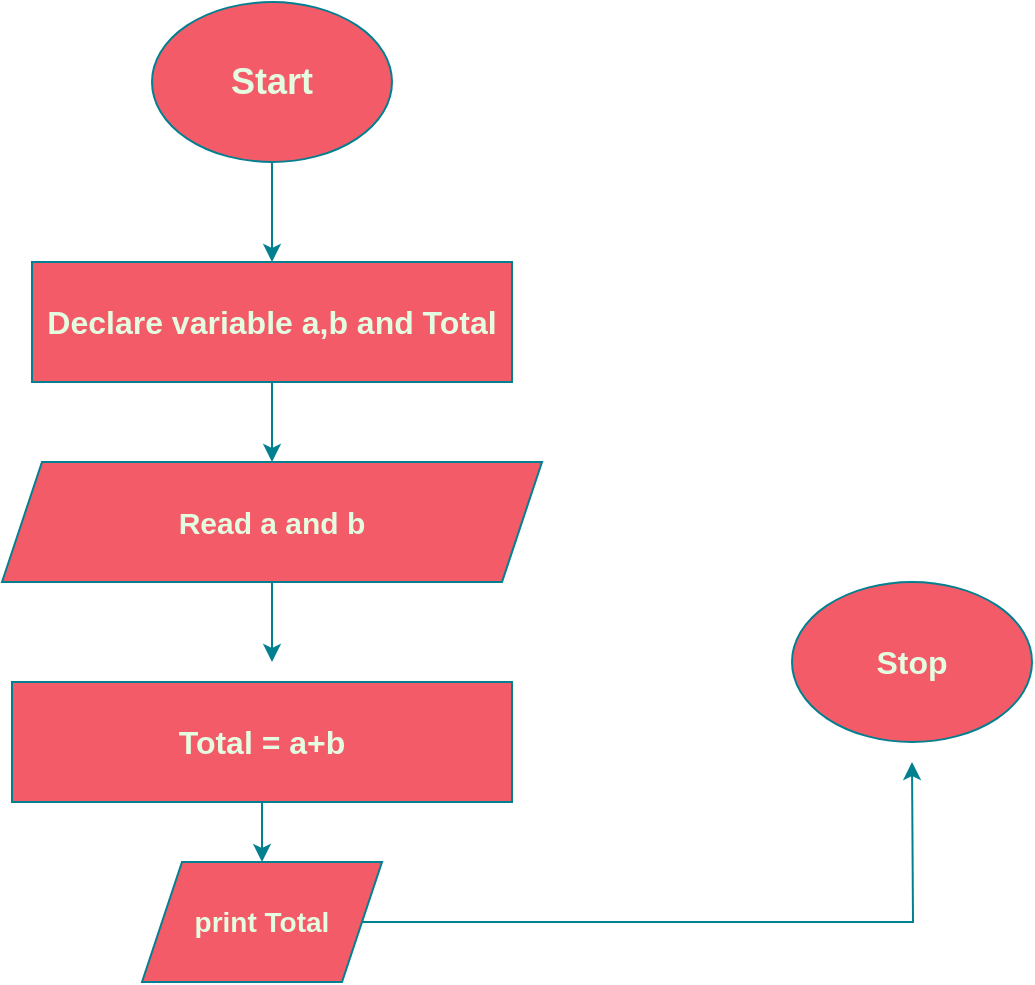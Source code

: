 <mxfile version="21.6.6" type="device">
  <diagram id="EYezKTaF6kszip-LmpPC" name="Page-1">
    <mxGraphModel dx="880" dy="1309" grid="1" gridSize="10" guides="1" tooltips="1" connect="1" arrows="1" fold="1" page="1" pageScale="1" pageWidth="1100" pageHeight="850" background="none" math="0" shadow="0">
      <root>
        <mxCell id="0" />
        <mxCell id="1" parent="0" />
        <mxCell id="jEGFKE7tPsHiPqjkNzsL-5" style="edgeStyle=orthogonalEdgeStyle;rounded=0;orthogonalLoop=1;jettySize=auto;html=1;exitX=0.5;exitY=1;exitDx=0;exitDy=0;entryX=0.5;entryY=0;entryDx=0;entryDy=0;strokeColor=#028090;fontColor=#E4FDE1;fillColor=#F45B69;" edge="1" parent="1" source="jEGFKE7tPsHiPqjkNzsL-1" target="jEGFKE7tPsHiPqjkNzsL-2">
          <mxGeometry relative="1" as="geometry" />
        </mxCell>
        <mxCell id="jEGFKE7tPsHiPqjkNzsL-1" value="&lt;b&gt;&lt;font style=&quot;font-size: 18px;&quot;&gt;Start&lt;/font&gt;&lt;/b&gt;" style="ellipse;whiteSpace=wrap;html=1;strokeColor=#028090;fontColor=#E4FDE1;fillColor=#F45B69;" vertex="1" parent="1">
          <mxGeometry x="380" y="-500" width="120" height="80" as="geometry" />
        </mxCell>
        <mxCell id="jEGFKE7tPsHiPqjkNzsL-6" style="edgeStyle=orthogonalEdgeStyle;rounded=0;orthogonalLoop=1;jettySize=auto;html=1;exitX=0.5;exitY=1;exitDx=0;exitDy=0;strokeColor=#028090;fontColor=#E4FDE1;fillColor=#F45B69;" edge="1" parent="1" source="jEGFKE7tPsHiPqjkNzsL-2">
          <mxGeometry relative="1" as="geometry">
            <mxPoint x="440" y="-270" as="targetPoint" />
          </mxGeometry>
        </mxCell>
        <mxCell id="jEGFKE7tPsHiPqjkNzsL-2" value="&lt;b&gt;&lt;font style=&quot;font-size: 16px;&quot;&gt;Declare variable a,b and Total&lt;/font&gt;&lt;/b&gt;" style="rounded=0;whiteSpace=wrap;html=1;strokeColor=#028090;fontColor=#E4FDE1;fillColor=#F45B69;" vertex="1" parent="1">
          <mxGeometry x="320" y="-370" width="240" height="60" as="geometry" />
        </mxCell>
        <mxCell id="jEGFKE7tPsHiPqjkNzsL-9" style="edgeStyle=orthogonalEdgeStyle;rounded=0;orthogonalLoop=1;jettySize=auto;html=1;strokeColor=#028090;fontColor=#E4FDE1;fillColor=#F45B69;" edge="1" parent="1" source="jEGFKE7tPsHiPqjkNzsL-7">
          <mxGeometry relative="1" as="geometry">
            <mxPoint x="440" y="-170" as="targetPoint" />
          </mxGeometry>
        </mxCell>
        <mxCell id="jEGFKE7tPsHiPqjkNzsL-7" value="&lt;font style=&quot;font-size: 15px;&quot;&gt;&lt;b&gt;Read a and b&lt;/b&gt;&lt;/font&gt;" style="shape=parallelogram;perimeter=parallelogramPerimeter;whiteSpace=wrap;html=1;fixedSize=1;strokeColor=#028090;fontColor=#E4FDE1;fillColor=#F45B69;" vertex="1" parent="1">
          <mxGeometry x="305" y="-270" width="270" height="60" as="geometry" />
        </mxCell>
        <mxCell id="jEGFKE7tPsHiPqjkNzsL-11" style="edgeStyle=orthogonalEdgeStyle;rounded=0;orthogonalLoop=1;jettySize=auto;html=1;exitX=0.5;exitY=1;exitDx=0;exitDy=0;strokeColor=#028090;fontColor=#E4FDE1;fillColor=#F45B69;" edge="1" parent="1" source="jEGFKE7tPsHiPqjkNzsL-10">
          <mxGeometry relative="1" as="geometry">
            <mxPoint x="435" y="-70" as="targetPoint" />
          </mxGeometry>
        </mxCell>
        <mxCell id="jEGFKE7tPsHiPqjkNzsL-10" value="&lt;b&gt;&lt;font style=&quot;font-size: 16px;&quot;&gt;Total = a+b&lt;/font&gt;&lt;/b&gt;" style="rounded=0;whiteSpace=wrap;html=1;strokeColor=#028090;fontColor=#E4FDE1;fillColor=#F45B69;" vertex="1" parent="1">
          <mxGeometry x="310" y="-160" width="250" height="60" as="geometry" />
        </mxCell>
        <mxCell id="jEGFKE7tPsHiPqjkNzsL-13" style="edgeStyle=orthogonalEdgeStyle;rounded=0;orthogonalLoop=1;jettySize=auto;html=1;exitX=1;exitY=0.5;exitDx=0;exitDy=0;strokeColor=#028090;fontColor=#E4FDE1;fillColor=#F45B69;" edge="1" parent="1" source="jEGFKE7tPsHiPqjkNzsL-12">
          <mxGeometry relative="1" as="geometry">
            <mxPoint x="760" y="-120" as="targetPoint" />
          </mxGeometry>
        </mxCell>
        <mxCell id="jEGFKE7tPsHiPqjkNzsL-12" value="&lt;b&gt;&lt;font style=&quot;font-size: 14px;&quot;&gt;print Total&lt;/font&gt;&lt;/b&gt;" style="shape=parallelogram;perimeter=parallelogramPerimeter;whiteSpace=wrap;html=1;fixedSize=1;strokeColor=#028090;fontColor=#E4FDE1;fillColor=#F45B69;" vertex="1" parent="1">
          <mxGeometry x="375" y="-70" width="120" height="60" as="geometry" />
        </mxCell>
        <mxCell id="jEGFKE7tPsHiPqjkNzsL-14" value="&lt;b&gt;&lt;font style=&quot;font-size: 16px;&quot;&gt;Stop&lt;/font&gt;&lt;/b&gt;" style="ellipse;whiteSpace=wrap;html=1;strokeColor=#028090;fontColor=#E4FDE1;fillColor=#F45B69;" vertex="1" parent="1">
          <mxGeometry x="700" y="-210" width="120" height="80" as="geometry" />
        </mxCell>
      </root>
    </mxGraphModel>
  </diagram>
</mxfile>
